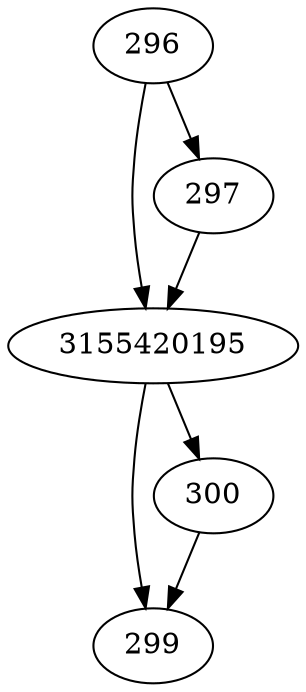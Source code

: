 strict digraph  {
3155420195;
296;
297;
299;
300;
3155420195 -> 299;
3155420195 -> 300;
296 -> 3155420195;
296 -> 297;
297 -> 3155420195;
300 -> 299;
}
